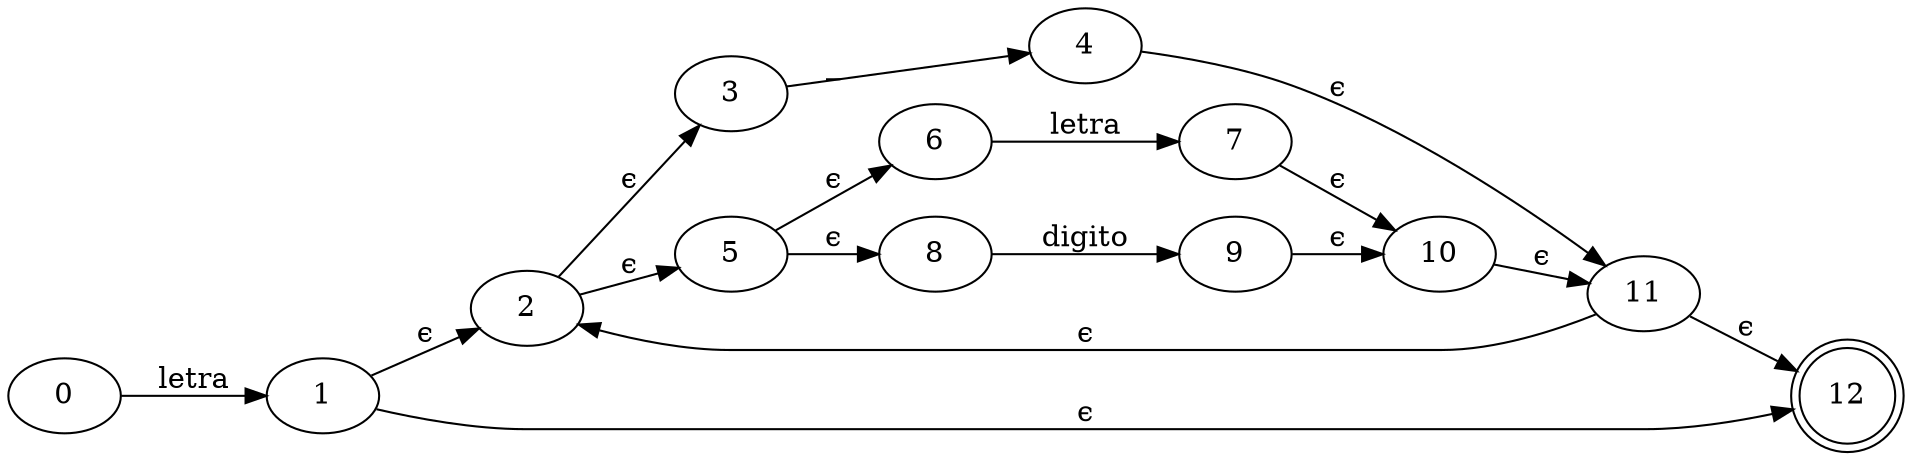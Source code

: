 digraph G {
	rankdir=LR
	0
	0 -> 1 [label="letra"]
	1 -> 2 [label="ϵ"]
	2 -> 3 [label="ϵ"]
	3 -> 4 [label="_"]
	2 -> 5 [label="ϵ"]
	5 -> 6 [label="ϵ"]
	6 -> 7 [label="letra"]
	5 -> 8 [label="ϵ"]
	8 -> 9 [label="digito"]
	7 -> 10 [label="ϵ"]
	9 -> 10 [label="ϵ"]
	4 -> 11 [label="ϵ"]
	10 -> 11 [label="ϵ"]
	11 -> 12 [label="ϵ"]
	11 -> 2 [label="ϵ"]
	1 -> 12 [label="ϵ"]
	12 [shape=doublecircle]
}